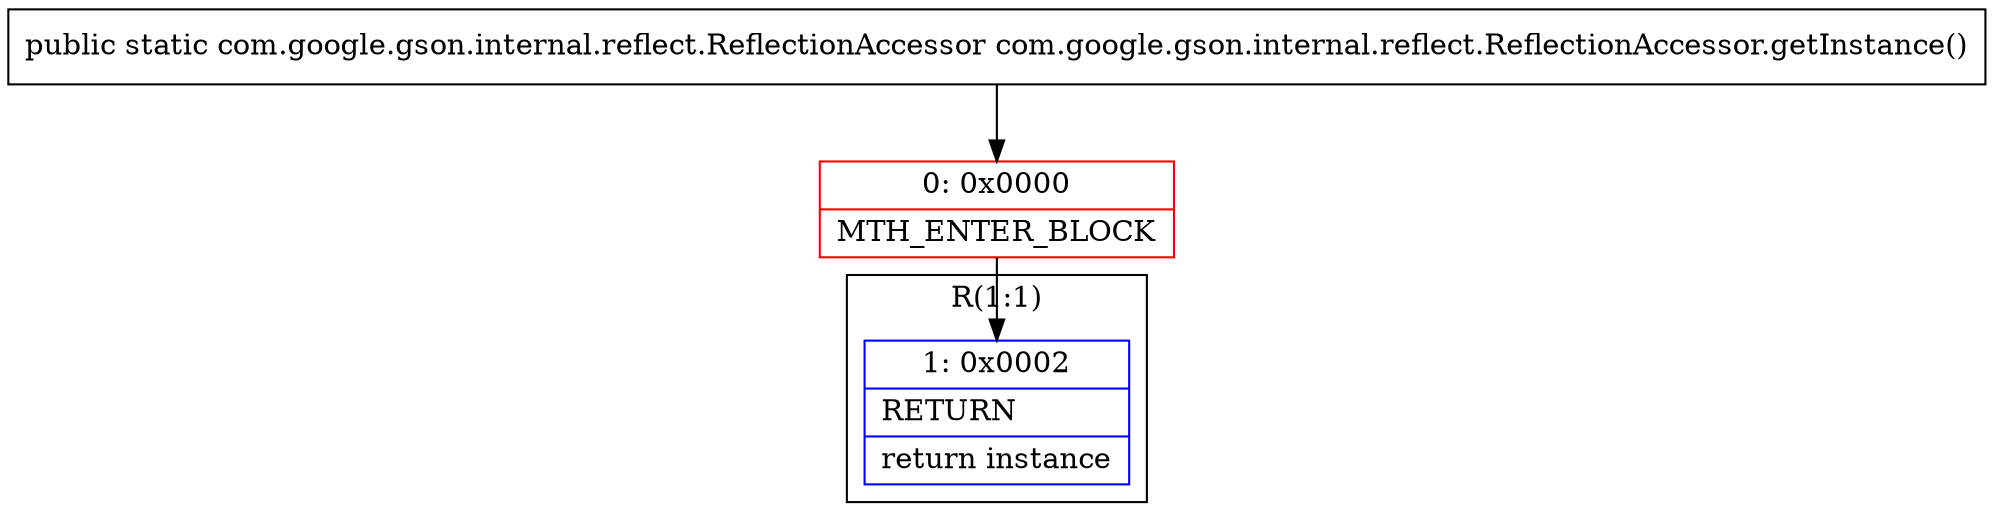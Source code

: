 digraph "CFG forcom.google.gson.internal.reflect.ReflectionAccessor.getInstance()Lcom\/google\/gson\/internal\/reflect\/ReflectionAccessor;" {
subgraph cluster_Region_137898183 {
label = "R(1:1)";
node [shape=record,color=blue];
Node_1 [shape=record,label="{1\:\ 0x0002|RETURN\l|return instance\l}"];
}
Node_0 [shape=record,color=red,label="{0\:\ 0x0000|MTH_ENTER_BLOCK\l}"];
MethodNode[shape=record,label="{public static com.google.gson.internal.reflect.ReflectionAccessor com.google.gson.internal.reflect.ReflectionAccessor.getInstance() }"];
MethodNode -> Node_0;
Node_0 -> Node_1;
}

